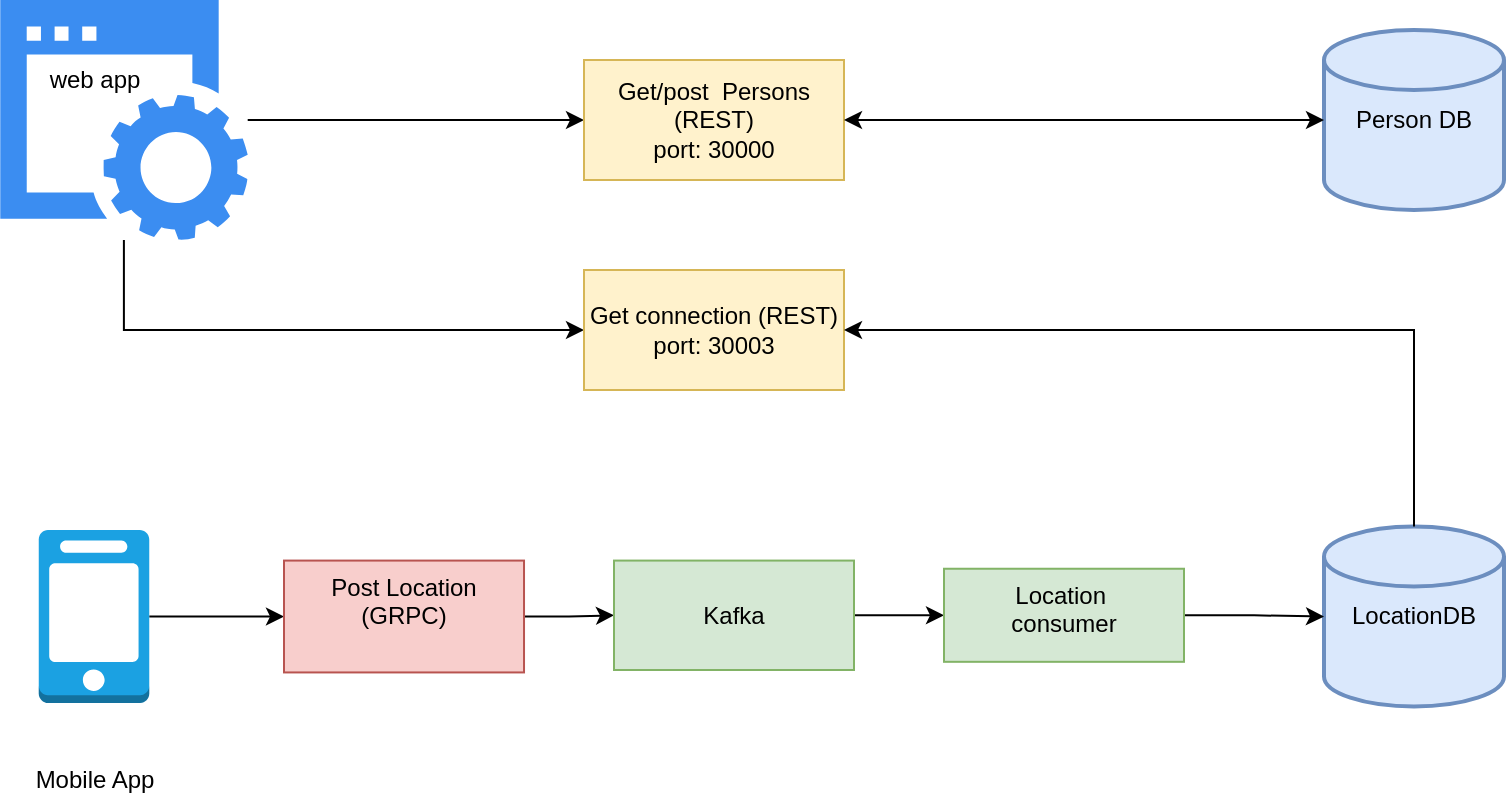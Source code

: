 <mxfile version="20.2.3" type="device"><diagram id="mM6BXD-WWXFAenhlNRI-" name="Page-1"><mxGraphModel dx="1038" dy="547" grid="1" gridSize="10" guides="1" tooltips="1" connect="1" arrows="1" fold="1" page="1" pageScale="1" pageWidth="850" pageHeight="1100" math="0" shadow="0"><root><mxCell id="0"/><mxCell id="1" parent="0"/><mxCell id="_AXDkm_auvtP3mPEtzMU-2" value="Person DB" style="strokeWidth=2;html=1;shape=mxgraph.flowchart.database;whiteSpace=wrap;fillColor=#dae8fc;strokeColor=#6c8ebf;" parent="1" vertex="1"><mxGeometry x="720" y="100" width="90" height="90" as="geometry"/></mxCell><mxCell id="_AXDkm_auvtP3mPEtzMU-3" value="LocationDB" style="strokeWidth=2;html=1;shape=mxgraph.flowchart.database;whiteSpace=wrap;fillColor=#dae8fc;strokeColor=#6c8ebf;" parent="1" vertex="1"><mxGeometry x="720" y="348.25" width="90" height="90" as="geometry"/></mxCell><mxCell id="_AXDkm_auvtP3mPEtzMU-10" style="edgeStyle=orthogonalEdgeStyle;rounded=0;orthogonalLoop=1;jettySize=auto;html=1;entryX=0;entryY=0.5;entryDx=0;entryDy=0;" parent="1" source="_AXDkm_auvtP3mPEtzMU-5" target="_AXDkm_auvtP3mPEtzMU-12" edge="1"><mxGeometry relative="1" as="geometry"><Array as="points"><mxPoint x="120" y="250"/></Array></mxGeometry></mxCell><mxCell id="_AXDkm_auvtP3mPEtzMU-22" style="edgeStyle=orthogonalEdgeStyle;rounded=0;orthogonalLoop=1;jettySize=auto;html=1;entryX=0;entryY=0.5;entryDx=0;entryDy=0;" parent="1" source="_AXDkm_auvtP3mPEtzMU-5" target="_AXDkm_auvtP3mPEtzMU-8" edge="1"><mxGeometry relative="1" as="geometry"/></mxCell><mxCell id="_AXDkm_auvtP3mPEtzMU-5" value="" style="sketch=0;html=1;aspect=fixed;strokeColor=none;shadow=0;align=center;verticalAlign=top;fillColor=#3B8DF1;shape=mxgraph.gcp2.website" parent="1" vertex="1"><mxGeometry x="58.14" y="85" width="123.71" height="120" as="geometry"/></mxCell><mxCell id="_AXDkm_auvtP3mPEtzMU-6" value="web app" style="text;html=1;align=center;verticalAlign=middle;resizable=0;points=[];autosize=1;strokeColor=none;fillColor=none;" parent="1" vertex="1"><mxGeometry x="70" y="110" width="70" height="30" as="geometry"/></mxCell><mxCell id="_AXDkm_auvtP3mPEtzMU-8" value="Get/post&amp;nbsp; Persons (REST)&lt;br&gt;port: 30000" style="whiteSpace=wrap;html=1;fillColor=#fff2cc;strokeColor=#d6b656;" parent="1" vertex="1"><mxGeometry x="350" y="115" width="130" height="60" as="geometry"/></mxCell><mxCell id="_AXDkm_auvtP3mPEtzMU-12" value="Get connection (REST)&lt;br&gt;port: 30003" style="whiteSpace=wrap;html=1;fillColor=#fff2cc;strokeColor=#d6b656;" parent="1" vertex="1"><mxGeometry x="350" y="220" width="130" height="60" as="geometry"/></mxCell><mxCell id="_AXDkm_auvtP3mPEtzMU-15" value="" style="edgeStyle=orthogonalEdgeStyle;rounded=0;orthogonalLoop=1;jettySize=auto;html=1;" parent="1" source="_AXDkm_auvtP3mPEtzMU-13" target="_AXDkm_auvtP3mPEtzMU-14" edge="1"><mxGeometry relative="1" as="geometry"/></mxCell><mxCell id="_AXDkm_auvtP3mPEtzMU-13" value="" style="outlineConnect=0;dashed=0;verticalLabelPosition=bottom;verticalAlign=top;align=center;html=1;shape=mxgraph.aws3.mobile_client;fillColor=#1ba1e2;strokeColor=#006EAF;fontColor=#ffffff;" parent="1" vertex="1"><mxGeometry x="77.38" y="350" width="55.25" height="86.5" as="geometry"/></mxCell><mxCell id="_AXDkm_auvtP3mPEtzMU-17" value="" style="edgeStyle=orthogonalEdgeStyle;rounded=0;orthogonalLoop=1;jettySize=auto;html=1;" parent="1" source="_AXDkm_auvtP3mPEtzMU-14" target="_AXDkm_auvtP3mPEtzMU-16" edge="1"><mxGeometry relative="1" as="geometry"/></mxCell><mxCell id="_AXDkm_auvtP3mPEtzMU-14" value="Post Location&lt;br&gt;(GRPC)" style="whiteSpace=wrap;html=1;verticalAlign=top;fillColor=#f8cecc;dashed=0;strokeColor=#b85450;" parent="1" vertex="1"><mxGeometry x="200" y="365.29" width="120.01" height="55.93" as="geometry"/></mxCell><mxCell id="8qb31eHLjJBdhgHKfAKf-2" value="" style="edgeStyle=orthogonalEdgeStyle;rounded=0;orthogonalLoop=1;jettySize=auto;html=1;" edge="1" parent="1" source="_AXDkm_auvtP3mPEtzMU-16" target="8qb31eHLjJBdhgHKfAKf-1"><mxGeometry relative="1" as="geometry"/></mxCell><mxCell id="_AXDkm_auvtP3mPEtzMU-16" value="&lt;br&gt;Kafka" style="whiteSpace=wrap;html=1;verticalAlign=top;dashed=0;fillColor=#d5e8d4;strokeColor=#82b366;" parent="1" vertex="1"><mxGeometry x="365" y="365.29" width="120" height="54.71" as="geometry"/></mxCell><mxCell id="_AXDkm_auvtP3mPEtzMU-19" value="Mobile App" style="text;html=1;align=center;verticalAlign=middle;resizable=0;points=[];autosize=1;strokeColor=none;fillColor=none;" parent="1" vertex="1"><mxGeometry x="65" y="460" width="80" height="30" as="geometry"/></mxCell><mxCell id="8qb31eHLjJBdhgHKfAKf-3" value="" style="edgeStyle=orthogonalEdgeStyle;rounded=0;orthogonalLoop=1;jettySize=auto;html=1;" edge="1" parent="1" source="8qb31eHLjJBdhgHKfAKf-1" target="_AXDkm_auvtP3mPEtzMU-3"><mxGeometry relative="1" as="geometry"/></mxCell><mxCell id="8qb31eHLjJBdhgHKfAKf-1" value="Location&amp;nbsp;&lt;br&gt;consumer" style="whiteSpace=wrap;html=1;verticalAlign=top;dashed=0;fillColor=#d5e8d4;strokeColor=#82b366;" vertex="1" parent="1"><mxGeometry x="530" y="369.37" width="120" height="46.54" as="geometry"/></mxCell><mxCell id="8qb31eHLjJBdhgHKfAKf-4" value="" style="endArrow=classic;startArrow=classic;html=1;rounded=0;entryX=0;entryY=0.5;entryDx=0;entryDy=0;entryPerimeter=0;exitX=1;exitY=0.5;exitDx=0;exitDy=0;" edge="1" parent="1" source="_AXDkm_auvtP3mPEtzMU-8" target="_AXDkm_auvtP3mPEtzMU-2"><mxGeometry width="50" height="50" relative="1" as="geometry"><mxPoint x="400" y="320" as="sourcePoint"/><mxPoint x="450" y="270" as="targetPoint"/></mxGeometry></mxCell><mxCell id="8qb31eHLjJBdhgHKfAKf-5" value="" style="endArrow=classic;html=1;rounded=0;exitX=0.5;exitY=0;exitDx=0;exitDy=0;exitPerimeter=0;entryX=1;entryY=0.5;entryDx=0;entryDy=0;" edge="1" parent="1" source="_AXDkm_auvtP3mPEtzMU-3" target="_AXDkm_auvtP3mPEtzMU-12"><mxGeometry width="50" height="50" relative="1" as="geometry"><mxPoint x="400" y="320" as="sourcePoint"/><mxPoint x="450" y="270" as="targetPoint"/><Array as="points"><mxPoint x="765" y="250"/></Array></mxGeometry></mxCell></root></mxGraphModel></diagram></mxfile>